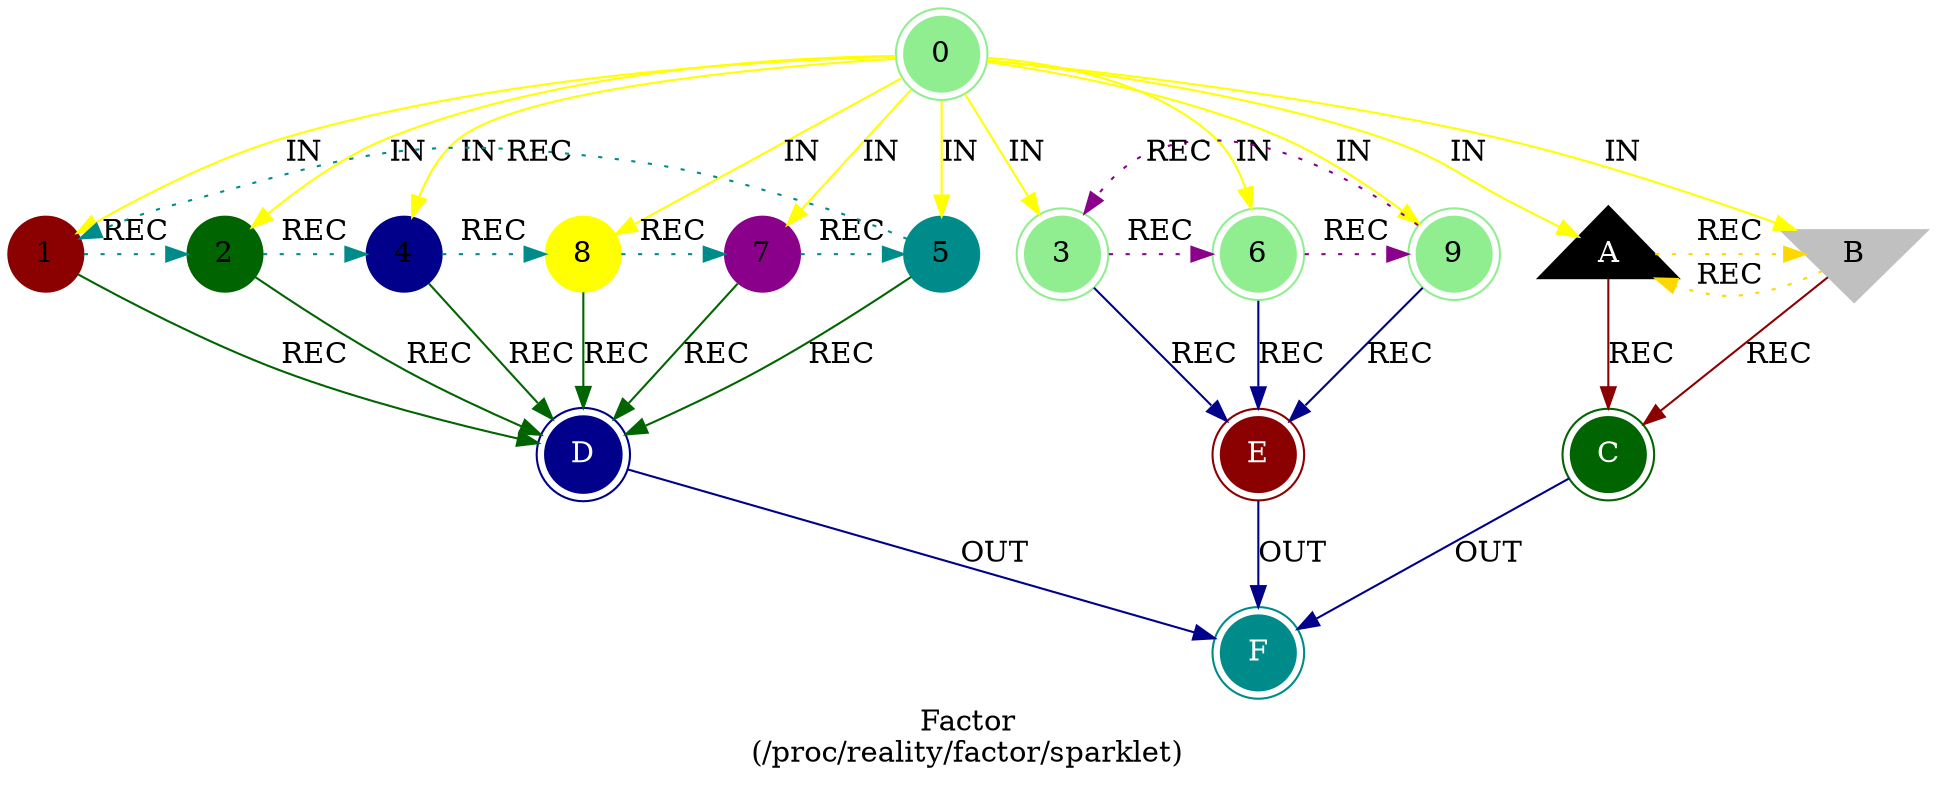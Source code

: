 strict digraph G {
    label = "Factor\n(/proc/reality/factor/sparklet)";
    style = filled;
    color = lightgray;
    node [shape = circle; style = filled; color = lightgreen;];
    
    // The Sacred 3-6-9 (Boundary of Perception).
    // "If you knew the magnificence of 3, 6, and 9, you would have a key to the universe." — Tesla.
    // The 1-2-4-8-7-5 Vortex (Boundary of Comprehension).
    spark_0_t [label = "0";shape = doublecircle;comment = "";];
    spark_1_t [label = "1";shape = circle;color = darkred;comment = "";];
    spark_2_t [label = "2";shape = circle;color = darkgreen;comment = "";];
    spark_4_t [label = "4";shape = circle;color = darkblue;comment = "";];
    spark_8_t [label = "8";shape = circle;color = yellow;comment = "";];
    spark_7_t [label = "7";shape = circle;color = darkmagenta;comment = "";];
    spark_5_t [label = "5";shape = circle;color = darkcyan;comment = "";];
    spark_3_t [label = "3";shape = doublecircle;comment = "";];
    spark_6_t [label = "6";shape = doublecircle;comment = "";];
    spark_9_t [label = "9";shape = doublecircle;comment = "";];
    spark_a_t [label = "A";shape = triangle;color = black;fontcolor = white;comment = "";];
    spark_b_t [label = "B";shape = invtriangle;color = grey;comment = "";];
    spark_c_t [label = "C";shape = doublecircle;color = darkgreen;style = filled;fontcolor = white;];
    spark_d_t [label = "D";shape = doublecircle;color = darkblue;style = filled;fontcolor = white;];
    spark_e_t [label = "E";shape = doublecircle;color = darkred;style = filled;fontcolor = white;];
    spark_f_t [label = "F";shape = doublecircle;color = darkcyan;style = filled;fontcolor = white;];
    
    // IN = Input
    // OUT = Output
    // REC = Recursion
    spark_0_t -> {spark_a_t spark_b_t spark_1_t spark_2_t spark_3_t spark_4_t spark_5_t spark_6_t spark_7_t spark_8_t spark_9_t} [label = "IN"; color = yellow; comment = "";];
    
    {spark_a_t spark_b_t} -> spark_c_t [label = "REC"; color = darkred; comment = "";];
    {spark_1_t spark_2_t spark_4_t spark_8_t spark_7_t spark_5_t} -> spark_d_t [label = "REC"; color = darkgreen; comment = "";];
    {spark_3_t spark_6_t spark_9_t} -> spark_e_t [label = "REC"; color = darkblue; comment = "";];
    
    spark_1_t -> spark_2_t -> spark_4_t -> spark_8_t -> spark_7_t -> spark_5_t -> spark_1_t [label = "REC"; color = darkcyan; comment = ""; style = dotted; constraint = false;];
    spark_3_t -> spark_6_t -> spark_9_t -> spark_3_t [label = "REC"; color = darkmagenta; comment = ""; style = dotted; constraint = false;];
    spark_a_t -> spark_b_t -> spark_a_t [label = "REC"; color = gold; comment = ""; style = dotted; constraint = false;];
    
    {spark_c_t spark_d_t spark_e_t} -> spark_f_t [label = "OUT"; color = darkblue; comment = "";];
}
